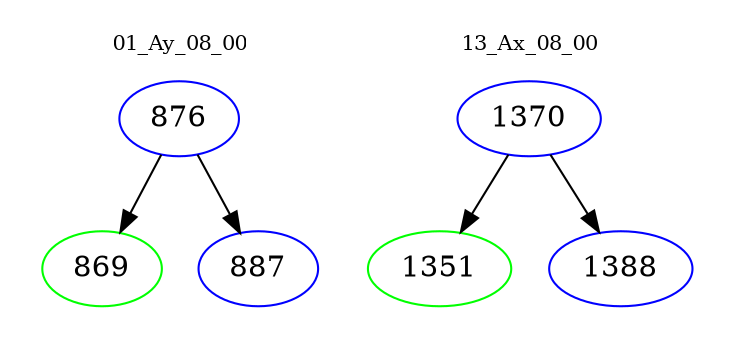 digraph{
subgraph cluster_0 {
color = white
label = "01_Ay_08_00";
fontsize=10;
T0_876 [label="876", color="blue"]
T0_876 -> T0_869 [color="black"]
T0_869 [label="869", color="green"]
T0_876 -> T0_887 [color="black"]
T0_887 [label="887", color="blue"]
}
subgraph cluster_1 {
color = white
label = "13_Ax_08_00";
fontsize=10;
T1_1370 [label="1370", color="blue"]
T1_1370 -> T1_1351 [color="black"]
T1_1351 [label="1351", color="green"]
T1_1370 -> T1_1388 [color="black"]
T1_1388 [label="1388", color="blue"]
}
}

